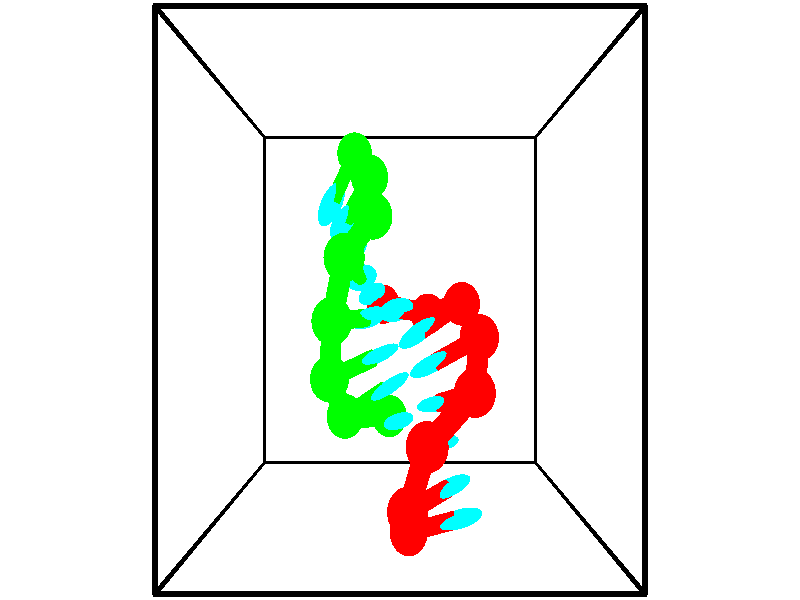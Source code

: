 // switches for output
#declare DRAW_BASES = 1; // possible values are 0, 1; only relevant for DNA ribbons
#declare DRAW_BASES_TYPE = 3; // possible values are 1, 2, 3; only relevant for DNA ribbons
#declare DRAW_FOG = 0; // set to 1 to enable fog

#include "colors.inc"

#include "transforms.inc"
background { rgb <1, 1, 1>}

#default {
   normal{
       ripples 0.25
       frequency 0.20
       turbulence 0.2
       lambda 5
   }
	finish {
		phong 0.1
		phong_size 40.
	}
}

// original window dimensions: 1024x640


// camera settings

camera {
	sky <-0, 1, 0>
	up <-0, 1, 0>
	right 1.6 * <1, 0, 0>
	location <2.5, 2.5, 11.1562>
	look_at <2.5, 2.5, 2.5>
	direction <0, 0, -8.6562>
	angle 67.0682
}


# declare cpy_camera_pos = <2.5, 2.5, 11.1562>;
# if (DRAW_FOG = 1)
fog {
	fog_type 2
	up vnormalize(cpy_camera_pos)
	color rgbt<1,1,1,0.3>
	distance 1e-5
	fog_alt 3e-3
	fog_offset 4
}
# end


// LIGHTS

# declare lum = 6;
global_settings {
	ambient_light rgb lum * <0.05, 0.05, 0.05>
	max_trace_level 15
}# declare cpy_direct_light_amount = 0.25;
light_source
{	1000 * <-1, -1, 1>,
	rgb lum * cpy_direct_light_amount
	parallel
}

light_source
{	1000 * <1, 1, -1>,
	rgb lum * cpy_direct_light_amount
	parallel
}

// strand 0

// nucleotide -1

// particle -1
sphere {
	<2.615518, -0.065353, 3.156306> 0.250000
	pigment { color rgbt <1,0,0,0> }
	no_shadow
}
cylinder {
	<2.995831, 0.039318, 3.222682>,  <3.224020, 0.102121, 3.262507>, 0.100000
	pigment { color rgbt <1,0,0,0> }
	no_shadow
}
cylinder {
	<2.995831, 0.039318, 3.222682>,  <2.615518, -0.065353, 3.156306>, 0.100000
	pigment { color rgbt <1,0,0,0> }
	no_shadow
}

// particle -1
sphere {
	<2.995831, 0.039318, 3.222682> 0.100000
	pigment { color rgbt <1,0,0,0> }
	no_shadow
}
sphere {
	0, 1
	scale<0.080000,0.200000,0.300000>
	matrix <-0.271281, 0.961762, 0.037703,
		-0.149728, -0.080863, 0.985415,
		0.950783, 0.261679, 0.165939,
		3.281066, 0.117822, 3.272464>
	pigment { color rgbt <0,1,1,0> }
	no_shadow
}
cylinder {
	<2.592655, 0.341012, 3.786736>,  <2.615518, -0.065353, 3.156306>, 0.130000
	pigment { color rgbt <1,0,0,0> }
	no_shadow
}

// nucleotide -1

// particle -1
sphere {
	<2.592655, 0.341012, 3.786736> 0.250000
	pigment { color rgbt <1,0,0,0> }
	no_shadow
}
cylinder {
	<2.911312, 0.431194, 3.562405>,  <3.102507, 0.485304, 3.427806>, 0.100000
	pigment { color rgbt <1,0,0,0> }
	no_shadow
}
cylinder {
	<2.911312, 0.431194, 3.562405>,  <2.592655, 0.341012, 3.786736>, 0.100000
	pigment { color rgbt <1,0,0,0> }
	no_shadow
}

// particle -1
sphere {
	<2.911312, 0.431194, 3.562405> 0.100000
	pigment { color rgbt <1,0,0,0> }
	no_shadow
}
sphere {
	0, 1
	scale<0.080000,0.200000,0.300000>
	matrix <-0.275921, 0.961164, -0.005546,
		0.537798, 0.159163, 0.827913,
		0.796643, 0.225455, -0.560829,
		3.150305, 0.498831, 3.394156>
	pigment { color rgbt <0,1,1,0> }
	no_shadow
}
cylinder {
	<2.816882, 1.069706, 4.110479>,  <2.592655, 0.341012, 3.786736>, 0.130000
	pigment { color rgbt <1,0,0,0> }
	no_shadow
}

// nucleotide -1

// particle -1
sphere {
	<2.816882, 1.069706, 4.110479> 0.250000
	pigment { color rgbt <1,0,0,0> }
	no_shadow
}
cylinder {
	<2.945925, 1.020988, 3.735013>,  <3.023350, 0.991758, 3.509733>, 0.100000
	pigment { color rgbt <1,0,0,0> }
	no_shadow
}
cylinder {
	<2.945925, 1.020988, 3.735013>,  <2.816882, 1.069706, 4.110479>, 0.100000
	pigment { color rgbt <1,0,0,0> }
	no_shadow
}

// particle -1
sphere {
	<2.945925, 1.020988, 3.735013> 0.100000
	pigment { color rgbt <1,0,0,0> }
	no_shadow
}
sphere {
	0, 1
	scale<0.080000,0.200000,0.300000>
	matrix <-0.143194, 0.973994, -0.175591,
		0.935639, 0.191058, 0.296778,
		0.322607, -0.121793, -0.938664,
		3.042707, 0.984451, 3.453414>
	pigment { color rgbt <0,1,1,0> }
	no_shadow
}
cylinder {
	<3.403695, 1.566256, 3.870620>,  <2.816882, 1.069706, 4.110479>, 0.130000
	pigment { color rgbt <1,0,0,0> }
	no_shadow
}

// nucleotide -1

// particle -1
sphere {
	<3.403695, 1.566256, 3.870620> 0.250000
	pigment { color rgbt <1,0,0,0> }
	no_shadow
}
cylinder {
	<3.151776, 1.461201, 3.578215>,  <3.000625, 1.398168, 3.402772>, 0.100000
	pigment { color rgbt <1,0,0,0> }
	no_shadow
}
cylinder {
	<3.151776, 1.461201, 3.578215>,  <3.403695, 1.566256, 3.870620>, 0.100000
	pigment { color rgbt <1,0,0,0> }
	no_shadow
}

// particle -1
sphere {
	<3.151776, 1.461201, 3.578215> 0.100000
	pigment { color rgbt <1,0,0,0> }
	no_shadow
}
sphere {
	0, 1
	scale<0.080000,0.200000,0.300000>
	matrix <-0.111957, 0.961969, -0.249160,
		0.768650, -0.075078, -0.635248,
		-0.629796, -0.262638, -0.731012,
		2.962838, 1.382409, 3.358911>
	pigment { color rgbt <0,1,1,0> }
	no_shadow
}
cylinder {
	<3.515034, 2.099998, 3.426158>,  <3.403695, 1.566256, 3.870620>, 0.130000
	pigment { color rgbt <1,0,0,0> }
	no_shadow
}

// nucleotide -1

// particle -1
sphere {
	<3.515034, 2.099998, 3.426158> 0.250000
	pigment { color rgbt <1,0,0,0> }
	no_shadow
}
cylinder {
	<3.166761, 1.926344, 3.333690>,  <2.957798, 1.822152, 3.278208>, 0.100000
	pigment { color rgbt <1,0,0,0> }
	no_shadow
}
cylinder {
	<3.166761, 1.926344, 3.333690>,  <3.515034, 2.099998, 3.426158>, 0.100000
	pigment { color rgbt <1,0,0,0> }
	no_shadow
}

// particle -1
sphere {
	<3.166761, 1.926344, 3.333690> 0.100000
	pigment { color rgbt <1,0,0,0> }
	no_shadow
}
sphere {
	0, 1
	scale<0.080000,0.200000,0.300000>
	matrix <-0.328958, 0.863417, -0.382487,
		0.365649, -0.256979, -0.894574,
		-0.870682, -0.434134, -0.231172,
		2.905557, 1.796104, 3.264338>
	pigment { color rgbt <0,1,1,0> }
	no_shadow
}
cylinder {
	<3.348521, 2.456470, 2.845546>,  <3.515034, 2.099998, 3.426158>, 0.130000
	pigment { color rgbt <1,0,0,0> }
	no_shadow
}

// nucleotide -1

// particle -1
sphere {
	<3.348521, 2.456470, 2.845546> 0.250000
	pigment { color rgbt <1,0,0,0> }
	no_shadow
}
cylinder {
	<3.005254, 2.268007, 2.927088>,  <2.799293, 2.154929, 2.976012>, 0.100000
	pigment { color rgbt <1,0,0,0> }
	no_shadow
}
cylinder {
	<3.005254, 2.268007, 2.927088>,  <3.348521, 2.456470, 2.845546>, 0.100000
	pigment { color rgbt <1,0,0,0> }
	no_shadow
}

// particle -1
sphere {
	<3.005254, 2.268007, 2.927088> 0.100000
	pigment { color rgbt <1,0,0,0> }
	no_shadow
}
sphere {
	0, 1
	scale<0.080000,0.200000,0.300000>
	matrix <-0.511099, 0.746846, -0.425440,
		0.048202, -0.469289, -0.881728,
		-0.858169, -0.471157, 0.203854,
		2.747803, 2.126660, 2.988244>
	pigment { color rgbt <0,1,1,0> }
	no_shadow
}
cylinder {
	<2.910393, 2.329905, 2.252045>,  <3.348521, 2.456470, 2.845546>, 0.130000
	pigment { color rgbt <1,0,0,0> }
	no_shadow
}

// nucleotide -1

// particle -1
sphere {
	<2.910393, 2.329905, 2.252045> 0.250000
	pigment { color rgbt <1,0,0,0> }
	no_shadow
}
cylinder {
	<2.649260, 2.359989, 2.553548>,  <2.492579, 2.378040, 2.734450>, 0.100000
	pigment { color rgbt <1,0,0,0> }
	no_shadow
}
cylinder {
	<2.649260, 2.359989, 2.553548>,  <2.910393, 2.329905, 2.252045>, 0.100000
	pigment { color rgbt <1,0,0,0> }
	no_shadow
}

// particle -1
sphere {
	<2.649260, 2.359989, 2.553548> 0.100000
	pigment { color rgbt <1,0,0,0> }
	no_shadow
}
sphere {
	0, 1
	scale<0.080000,0.200000,0.300000>
	matrix <-0.435629, 0.776774, -0.454808,
		-0.619705, -0.625273, -0.474341,
		-0.652835, 0.075210, 0.753758,
		2.453409, 2.382552, 2.779675>
	pigment { color rgbt <0,1,1,0> }
	no_shadow
}
cylinder {
	<2.239200, 2.446686, 1.907823>,  <2.910393, 2.329905, 2.252045>, 0.130000
	pigment { color rgbt <1,0,0,0> }
	no_shadow
}

// nucleotide -1

// particle -1
sphere {
	<2.239200, 2.446686, 1.907823> 0.250000
	pigment { color rgbt <1,0,0,0> }
	no_shadow
}
cylinder {
	<2.162290, 2.517080, 2.293996>,  <2.116143, 2.559317, 2.525700>, 0.100000
	pigment { color rgbt <1,0,0,0> }
	no_shadow
}
cylinder {
	<2.162290, 2.517080, 2.293996>,  <2.239200, 2.446686, 1.907823>, 0.100000
	pigment { color rgbt <1,0,0,0> }
	no_shadow
}

// particle -1
sphere {
	<2.162290, 2.517080, 2.293996> 0.100000
	pigment { color rgbt <1,0,0,0> }
	no_shadow
}
sphere {
	0, 1
	scale<0.080000,0.200000,0.300000>
	matrix <-0.464902, 0.850052, -0.247544,
		-0.864232, -0.496428, -0.081628,
		-0.192275, 0.175986, 0.965432,
		2.104607, 2.569876, 2.583626>
	pigment { color rgbt <0,1,1,0> }
	no_shadow
}
// strand 1

// nucleotide -1

// particle -1
sphere {
	<1.844985, 4.263540, 2.426859> 0.250000
	pigment { color rgbt <0,1,0,0> }
	no_shadow
}
cylinder {
	<1.644741, 3.924072, 2.358566>,  <1.524595, 3.720391, 2.317591>, 0.100000
	pigment { color rgbt <0,1,0,0> }
	no_shadow
}
cylinder {
	<1.644741, 3.924072, 2.358566>,  <1.844985, 4.263540, 2.426859>, 0.100000
	pigment { color rgbt <0,1,0,0> }
	no_shadow
}

// particle -1
sphere {
	<1.644741, 3.924072, 2.358566> 0.100000
	pigment { color rgbt <0,1,0,0> }
	no_shadow
}
sphere {
	0, 1
	scale<0.080000,0.200000,0.300000>
	matrix <0.672825, -0.505543, 0.540123,
		-0.544698, 0.155519, 0.824086,
		-0.500610, -0.848670, -0.170731,
		1.494558, 3.669471, 2.307347>
	pigment { color rgbt <0,1,1,0> }
	no_shadow
}
cylinder {
	<2.089981, 3.878620, 3.019809>,  <1.844985, 4.263540, 2.426859>, 0.130000
	pigment { color rgbt <0,1,0,0> }
	no_shadow
}

// nucleotide -1

// particle -1
sphere {
	<2.089981, 3.878620, 3.019809> 0.250000
	pigment { color rgbt <0,1,0,0> }
	no_shadow
}
cylinder {
	<1.882397, 3.611306, 2.806615>,  <1.757846, 3.450917, 2.678698>, 0.100000
	pigment { color rgbt <0,1,0,0> }
	no_shadow
}
cylinder {
	<1.882397, 3.611306, 2.806615>,  <2.089981, 3.878620, 3.019809>, 0.100000
	pigment { color rgbt <0,1,0,0> }
	no_shadow
}

// particle -1
sphere {
	<1.882397, 3.611306, 2.806615> 0.100000
	pigment { color rgbt <0,1,0,0> }
	no_shadow
}
sphere {
	0, 1
	scale<0.080000,0.200000,0.300000>
	matrix <0.428358, -0.742899, 0.514403,
		-0.739723, 0.038646, 0.671801,
		-0.518960, -0.668287, -0.532985,
		1.726709, 3.410820, 2.646719>
	pigment { color rgbt <0,1,1,0> }
	no_shadow
}
cylinder {
	<2.154359, 3.391958, 3.463598>,  <2.089981, 3.878620, 3.019809>, 0.130000
	pigment { color rgbt <0,1,0,0> }
	no_shadow
}

// nucleotide -1

// particle -1
sphere {
	<2.154359, 3.391958, 3.463598> 0.250000
	pigment { color rgbt <0,1,0,0> }
	no_shadow
}
cylinder {
	<1.974281, 3.207399, 3.157804>,  <1.866234, 3.096664, 2.974328>, 0.100000
	pigment { color rgbt <0,1,0,0> }
	no_shadow
}
cylinder {
	<1.974281, 3.207399, 3.157804>,  <2.154359, 3.391958, 3.463598>, 0.100000
	pigment { color rgbt <0,1,0,0> }
	no_shadow
}

// particle -1
sphere {
	<1.974281, 3.207399, 3.157804> 0.100000
	pigment { color rgbt <0,1,0,0> }
	no_shadow
}
sphere {
	0, 1
	scale<0.080000,0.200000,0.300000>
	matrix <0.268172, -0.886493, 0.377112,
		-0.851709, -0.035239, 0.522829,
		-0.450195, -0.461398, -0.764484,
		1.839223, 3.068980, 2.928459>
	pigment { color rgbt <0,1,1,0> }
	no_shadow
}
cylinder {
	<1.818771, 2.930990, 3.794205>,  <2.154359, 3.391958, 3.463598>, 0.130000
	pigment { color rgbt <0,1,0,0> }
	no_shadow
}

// nucleotide -1

// particle -1
sphere {
	<1.818771, 2.930990, 3.794205> 0.250000
	pigment { color rgbt <0,1,0,0> }
	no_shadow
}
cylinder {
	<1.918301, 2.823872, 3.421888>,  <1.978019, 2.759602, 3.198498>, 0.100000
	pigment { color rgbt <0,1,0,0> }
	no_shadow
}
cylinder {
	<1.918301, 2.823872, 3.421888>,  <1.818771, 2.930990, 3.794205>, 0.100000
	pigment { color rgbt <0,1,0,0> }
	no_shadow
}

// particle -1
sphere {
	<1.918301, 2.823872, 3.421888> 0.100000
	pigment { color rgbt <0,1,0,0> }
	no_shadow
}
sphere {
	0, 1
	scale<0.080000,0.200000,0.300000>
	matrix <0.414169, -0.839301, 0.352190,
		-0.875529, -0.473138, -0.097926,
		0.248824, -0.267794, -0.930792,
		1.992948, 2.743534, 3.142651>
	pigment { color rgbt <0,1,1,0> }
	no_shadow
}
cylinder {
	<1.661016, 2.283276, 3.715615>,  <1.818771, 2.930990, 3.794205>, 0.130000
	pigment { color rgbt <0,1,0,0> }
	no_shadow
}

// nucleotide -1

// particle -1
sphere {
	<1.661016, 2.283276, 3.715615> 0.250000
	pigment { color rgbt <0,1,0,0> }
	no_shadow
}
cylinder {
	<1.905418, 2.294548, 3.399166>,  <2.052060, 2.301312, 3.209296>, 0.100000
	pigment { color rgbt <0,1,0,0> }
	no_shadow
}
cylinder {
	<1.905418, 2.294548, 3.399166>,  <1.661016, 2.283276, 3.715615>, 0.100000
	pigment { color rgbt <0,1,0,0> }
	no_shadow
}

// particle -1
sphere {
	<1.905418, 2.294548, 3.399166> 0.100000
	pigment { color rgbt <0,1,0,0> }
	no_shadow
}
sphere {
	0, 1
	scale<0.080000,0.200000,0.300000>
	matrix <0.441861, -0.841342, 0.311292,
		-0.656832, -0.539768, -0.526519,
		0.611008, 0.028181, -0.791123,
		2.088721, 2.303003, 3.161829>
	pigment { color rgbt <0,1,1,0> }
	no_shadow
}
cylinder {
	<1.591103, 1.651974, 3.365806>,  <1.661016, 2.283276, 3.715615>, 0.130000
	pigment { color rgbt <0,1,0,0> }
	no_shadow
}

// nucleotide -1

// particle -1
sphere {
	<1.591103, 1.651974, 3.365806> 0.250000
	pigment { color rgbt <0,1,0,0> }
	no_shadow
}
cylinder {
	<1.944798, 1.784345, 3.233981>,  <2.157014, 1.863768, 3.154885>, 0.100000
	pigment { color rgbt <0,1,0,0> }
	no_shadow
}
cylinder {
	<1.944798, 1.784345, 3.233981>,  <1.591103, 1.651974, 3.365806>, 0.100000
	pigment { color rgbt <0,1,0,0> }
	no_shadow
}

// particle -1
sphere {
	<1.944798, 1.784345, 3.233981> 0.100000
	pigment { color rgbt <0,1,0,0> }
	no_shadow
}
sphere {
	0, 1
	scale<0.080000,0.200000,0.300000>
	matrix <0.395347, -0.906045, 0.150942,
		-0.248649, -0.263760, -0.931989,
		0.884237, 0.330927, -0.329564,
		2.210068, 1.883624, 3.135111>
	pigment { color rgbt <0,1,1,0> }
	no_shadow
}
cylinder {
	<1.757854, 1.185947, 2.976064>,  <1.591103, 1.651974, 3.365806>, 0.130000
	pigment { color rgbt <0,1,0,0> }
	no_shadow
}

// nucleotide -1

// particle -1
sphere {
	<1.757854, 1.185947, 2.976064> 0.250000
	pigment { color rgbt <0,1,0,0> }
	no_shadow
}
cylinder {
	<2.099316, 1.384315, 3.039736>,  <2.304193, 1.503336, 3.077939>, 0.100000
	pigment { color rgbt <0,1,0,0> }
	no_shadow
}
cylinder {
	<2.099316, 1.384315, 3.039736>,  <1.757854, 1.185947, 2.976064>, 0.100000
	pigment { color rgbt <0,1,0,0> }
	no_shadow
}

// particle -1
sphere {
	<2.099316, 1.384315, 3.039736> 0.100000
	pigment { color rgbt <0,1,0,0> }
	no_shadow
}
sphere {
	0, 1
	scale<0.080000,0.200000,0.300000>
	matrix <0.492864, -0.867967, 0.060978,
		0.168402, 0.026399, -0.985365,
		0.853654, 0.495920, 0.159178,
		2.355412, 1.533091, 3.087489>
	pigment { color rgbt <0,1,1,0> }
	no_shadow
}
cylinder {
	<2.348024, 1.106995, 2.461541>,  <1.757854, 1.185947, 2.976064>, 0.130000
	pigment { color rgbt <0,1,0,0> }
	no_shadow
}

// nucleotide -1

// particle -1
sphere {
	<2.348024, 1.106995, 2.461541> 0.250000
	pigment { color rgbt <0,1,0,0> }
	no_shadow
}
cylinder {
	<2.423031, 1.138195, 2.853205>,  <2.468035, 1.156915, 3.088203>, 0.100000
	pigment { color rgbt <0,1,0,0> }
	no_shadow
}
cylinder {
	<2.423031, 1.138195, 2.853205>,  <2.348024, 1.106995, 2.461541>, 0.100000
	pigment { color rgbt <0,1,0,0> }
	no_shadow
}

// particle -1
sphere {
	<2.423031, 1.138195, 2.853205> 0.100000
	pigment { color rgbt <0,1,0,0> }
	no_shadow
}
sphere {
	0, 1
	scale<0.080000,0.200000,0.300000>
	matrix <0.264169, -0.964120, 0.026212,
		0.946072, 0.253748, -0.201394,
		0.187517, 0.078001, 0.979159,
		2.479286, 1.161595, 3.146953>
	pigment { color rgbt <0,1,1,0> }
	no_shadow
}
// box output
cylinder {
	<0.000000, 0.000000, 0.000000>,  <5.000000, 0.000000, 0.000000>, 0.025000
	pigment { color rgbt <0,0,0,0> }
	no_shadow
}
cylinder {
	<0.000000, 0.000000, 0.000000>,  <0.000000, 5.000000, 0.000000>, 0.025000
	pigment { color rgbt <0,0,0,0> }
	no_shadow
}
cylinder {
	<0.000000, 0.000000, 0.000000>,  <0.000000, 0.000000, 5.000000>, 0.025000
	pigment { color rgbt <0,0,0,0> }
	no_shadow
}
cylinder {
	<5.000000, 5.000000, 5.000000>,  <0.000000, 5.000000, 5.000000>, 0.025000
	pigment { color rgbt <0,0,0,0> }
	no_shadow
}
cylinder {
	<5.000000, 5.000000, 5.000000>,  <5.000000, 0.000000, 5.000000>, 0.025000
	pigment { color rgbt <0,0,0,0> }
	no_shadow
}
cylinder {
	<5.000000, 5.000000, 5.000000>,  <5.000000, 5.000000, 0.000000>, 0.025000
	pigment { color rgbt <0,0,0,0> }
	no_shadow
}
cylinder {
	<0.000000, 0.000000, 5.000000>,  <0.000000, 5.000000, 5.000000>, 0.025000
	pigment { color rgbt <0,0,0,0> }
	no_shadow
}
cylinder {
	<0.000000, 0.000000, 5.000000>,  <5.000000, 0.000000, 5.000000>, 0.025000
	pigment { color rgbt <0,0,0,0> }
	no_shadow
}
cylinder {
	<5.000000, 5.000000, 0.000000>,  <0.000000, 5.000000, 0.000000>, 0.025000
	pigment { color rgbt <0,0,0,0> }
	no_shadow
}
cylinder {
	<5.000000, 5.000000, 0.000000>,  <5.000000, 0.000000, 0.000000>, 0.025000
	pigment { color rgbt <0,0,0,0> }
	no_shadow
}
cylinder {
	<5.000000, 0.000000, 5.000000>,  <5.000000, 0.000000, 0.000000>, 0.025000
	pigment { color rgbt <0,0,0,0> }
	no_shadow
}
cylinder {
	<0.000000, 5.000000, 0.000000>,  <0.000000, 5.000000, 5.000000>, 0.025000
	pigment { color rgbt <0,0,0,0> }
	no_shadow
}
// end of box output
